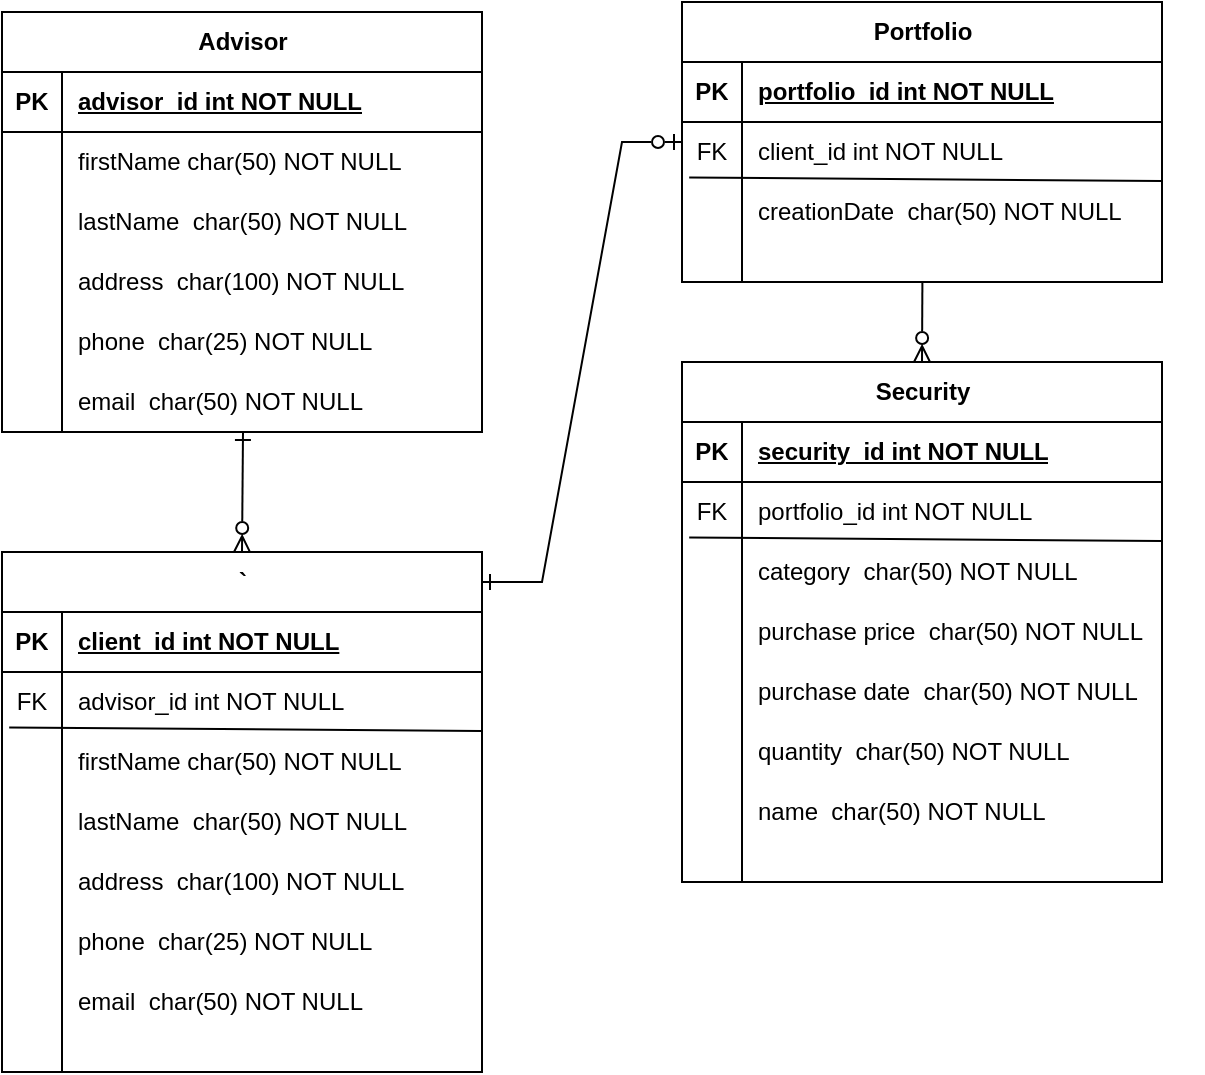 <mxfile version="24.8.3">
  <diagram id="R2lEEEUBdFMjLlhIrx00" name="Page-1">
    <mxGraphModel dx="1579" dy="676" grid="1" gridSize="10" guides="1" tooltips="1" connect="1" arrows="1" fold="1" page="1" pageScale="1" pageWidth="850" pageHeight="1100" math="0" shadow="0" extFonts="Permanent Marker^https://fonts.googleapis.com/css?family=Permanent+Marker">
      <root>
        <mxCell id="0" />
        <mxCell id="1" parent="0" />
        <mxCell id="RKmTKjaD6OfP44DkEPIL-113" value="&lt;span style=&quot;font-size: 12px; text-wrap: wrap;&quot;&gt;Portfolio&lt;/span&gt;" style="shape=table;startSize=30;container=1;collapsible=1;childLayout=tableLayout;fixedRows=1;rowLines=0;fontStyle=1;align=center;resizeLast=1;html=1;" parent="1" vertex="1">
          <mxGeometry x="60" y="300" width="240" height="140" as="geometry" />
        </mxCell>
        <mxCell id="RKmTKjaD6OfP44DkEPIL-114" value="" style="shape=tableRow;horizontal=0;startSize=0;swimlaneHead=0;swimlaneBody=0;fillColor=none;collapsible=0;dropTarget=0;points=[[0,0.5],[1,0.5]];portConstraint=eastwest;top=0;left=0;right=0;bottom=1;" parent="RKmTKjaD6OfP44DkEPIL-113" vertex="1">
          <mxGeometry y="30" width="240" height="30" as="geometry" />
        </mxCell>
        <mxCell id="RKmTKjaD6OfP44DkEPIL-115" value="PK" style="shape=partialRectangle;connectable=0;fillColor=none;top=0;left=0;bottom=0;right=0;fontStyle=1;overflow=hidden;whiteSpace=wrap;html=1;" parent="RKmTKjaD6OfP44DkEPIL-114" vertex="1">
          <mxGeometry width="30" height="30" as="geometry">
            <mxRectangle width="30" height="30" as="alternateBounds" />
          </mxGeometry>
        </mxCell>
        <mxCell id="RKmTKjaD6OfP44DkEPIL-116" value="portfolio_id int NOT NULL" style="shape=partialRectangle;connectable=0;fillColor=none;top=0;left=0;bottom=0;right=0;align=left;spacingLeft=6;fontStyle=5;overflow=hidden;whiteSpace=wrap;html=1;" parent="RKmTKjaD6OfP44DkEPIL-114" vertex="1">
          <mxGeometry x="30" width="210" height="30" as="geometry">
            <mxRectangle width="210" height="30" as="alternateBounds" />
          </mxGeometry>
        </mxCell>
        <mxCell id="RKmTKjaD6OfP44DkEPIL-117" value="" style="shape=tableRow;horizontal=0;startSize=0;swimlaneHead=0;swimlaneBody=0;fillColor=none;collapsible=0;dropTarget=0;points=[[0,0.5],[1,0.5]];portConstraint=eastwest;top=0;left=0;right=0;bottom=0;" parent="RKmTKjaD6OfP44DkEPIL-113" vertex="1">
          <mxGeometry y="60" width="240" height="30" as="geometry" />
        </mxCell>
        <mxCell id="RKmTKjaD6OfP44DkEPIL-118" value="FK" style="shape=partialRectangle;connectable=0;fillColor=none;top=0;left=0;bottom=0;right=0;editable=1;overflow=hidden;whiteSpace=wrap;html=1;" parent="RKmTKjaD6OfP44DkEPIL-117" vertex="1">
          <mxGeometry width="30" height="30" as="geometry">
            <mxRectangle width="30" height="30" as="alternateBounds" />
          </mxGeometry>
        </mxCell>
        <mxCell id="RKmTKjaD6OfP44DkEPIL-119" value="client_id int NOT NULL" style="shape=partialRectangle;connectable=0;fillColor=none;top=0;left=0;bottom=0;right=0;align=left;spacingLeft=6;overflow=hidden;whiteSpace=wrap;html=1;" parent="RKmTKjaD6OfP44DkEPIL-117" vertex="1">
          <mxGeometry x="30" width="210" height="30" as="geometry">
            <mxRectangle width="210" height="30" as="alternateBounds" />
          </mxGeometry>
        </mxCell>
        <mxCell id="RKmTKjaD6OfP44DkEPIL-120" value="" style="shape=tableRow;horizontal=0;startSize=0;swimlaneHead=0;swimlaneBody=0;fillColor=none;collapsible=0;dropTarget=0;points=[[0,0.5],[1,0.5]];portConstraint=eastwest;top=0;left=0;right=0;bottom=0;" parent="RKmTKjaD6OfP44DkEPIL-113" vertex="1">
          <mxGeometry y="90" width="240" height="30" as="geometry" />
        </mxCell>
        <mxCell id="RKmTKjaD6OfP44DkEPIL-121" value="" style="shape=partialRectangle;connectable=0;fillColor=none;top=0;left=0;bottom=0;right=0;editable=1;overflow=hidden;whiteSpace=wrap;html=1;" parent="RKmTKjaD6OfP44DkEPIL-120" vertex="1">
          <mxGeometry width="30" height="30" as="geometry">
            <mxRectangle width="30" height="30" as="alternateBounds" />
          </mxGeometry>
        </mxCell>
        <mxCell id="RKmTKjaD6OfP44DkEPIL-122" value="creationDate&amp;nbsp; char(50) NOT NULL" style="shape=partialRectangle;connectable=0;fillColor=none;top=0;left=0;bottom=0;right=0;align=left;spacingLeft=6;overflow=hidden;whiteSpace=wrap;html=1;" parent="RKmTKjaD6OfP44DkEPIL-120" vertex="1">
          <mxGeometry x="30" width="210" height="30" as="geometry">
            <mxRectangle width="210" height="30" as="alternateBounds" />
          </mxGeometry>
        </mxCell>
        <mxCell id="RKmTKjaD6OfP44DkEPIL-123" value="" style="shape=tableRow;horizontal=0;startSize=0;swimlaneHead=0;swimlaneBody=0;fillColor=none;collapsible=0;dropTarget=0;points=[[0,0.5],[1,0.5]];portConstraint=eastwest;top=0;left=0;right=0;bottom=0;" parent="RKmTKjaD6OfP44DkEPIL-113" vertex="1">
          <mxGeometry y="120" width="240" height="20" as="geometry" />
        </mxCell>
        <mxCell id="RKmTKjaD6OfP44DkEPIL-124" value="" style="shape=partialRectangle;connectable=0;fillColor=none;top=0;left=0;bottom=0;right=0;editable=1;overflow=hidden;whiteSpace=wrap;html=1;" parent="RKmTKjaD6OfP44DkEPIL-123" vertex="1">
          <mxGeometry width="30" height="20" as="geometry">
            <mxRectangle width="30" height="20" as="alternateBounds" />
          </mxGeometry>
        </mxCell>
        <mxCell id="RKmTKjaD6OfP44DkEPIL-125" value="" style="shape=partialRectangle;connectable=0;fillColor=none;top=0;left=0;bottom=0;right=0;align=left;spacingLeft=6;overflow=hidden;whiteSpace=wrap;html=1;" parent="RKmTKjaD6OfP44DkEPIL-123" vertex="1">
          <mxGeometry x="30" width="210" height="20" as="geometry">
            <mxRectangle width="210" height="20" as="alternateBounds" />
          </mxGeometry>
        </mxCell>
        <mxCell id="RKmTKjaD6OfP44DkEPIL-126" value="" style="endArrow=none;html=1;rounded=0;exitX=0.015;exitY=-0.074;exitDx=0;exitDy=0;exitPerimeter=0;entryX=0.999;entryY=-0.017;entryDx=0;entryDy=0;entryPerimeter=0;" parent="RKmTKjaD6OfP44DkEPIL-113" source="RKmTKjaD6OfP44DkEPIL-120" target="RKmTKjaD6OfP44DkEPIL-120" edge="1">
          <mxGeometry width="50" height="50" relative="1" as="geometry">
            <mxPoint x="120" y="80" as="sourcePoint" />
            <mxPoint x="170" y="30" as="targetPoint" />
          </mxGeometry>
        </mxCell>
        <mxCell id="RKmTKjaD6OfP44DkEPIL-127" value="`" style="shape=table;startSize=30;container=1;collapsible=1;childLayout=tableLayout;fixedRows=1;rowLines=0;fontStyle=1;align=center;resizeLast=1;html=1;" parent="1" vertex="1">
          <mxGeometry x="-280" y="575" width="240" height="260" as="geometry" />
        </mxCell>
        <mxCell id="RKmTKjaD6OfP44DkEPIL-128" value="" style="shape=tableRow;horizontal=0;startSize=0;swimlaneHead=0;swimlaneBody=0;fillColor=none;collapsible=0;dropTarget=0;points=[[0,0.5],[1,0.5]];portConstraint=eastwest;top=0;left=0;right=0;bottom=1;" parent="RKmTKjaD6OfP44DkEPIL-127" vertex="1">
          <mxGeometry y="30" width="240" height="30" as="geometry" />
        </mxCell>
        <mxCell id="RKmTKjaD6OfP44DkEPIL-129" value="PK" style="shape=partialRectangle;connectable=0;fillColor=none;top=0;left=0;bottom=0;right=0;fontStyle=1;overflow=hidden;whiteSpace=wrap;html=1;" parent="RKmTKjaD6OfP44DkEPIL-128" vertex="1">
          <mxGeometry width="30" height="30" as="geometry">
            <mxRectangle width="30" height="30" as="alternateBounds" />
          </mxGeometry>
        </mxCell>
        <mxCell id="RKmTKjaD6OfP44DkEPIL-130" value="client_id int NOT NULL" style="shape=partialRectangle;connectable=0;fillColor=none;top=0;left=0;bottom=0;right=0;align=left;spacingLeft=6;fontStyle=5;overflow=hidden;whiteSpace=wrap;html=1;" parent="RKmTKjaD6OfP44DkEPIL-128" vertex="1">
          <mxGeometry x="30" width="210" height="30" as="geometry">
            <mxRectangle width="210" height="30" as="alternateBounds" />
          </mxGeometry>
        </mxCell>
        <mxCell id="RKmTKjaD6OfP44DkEPIL-131" value="" style="shape=tableRow;horizontal=0;startSize=0;swimlaneHead=0;swimlaneBody=0;fillColor=none;collapsible=0;dropTarget=0;points=[[0,0.5],[1,0.5]];portConstraint=eastwest;top=0;left=0;right=0;bottom=0;" parent="RKmTKjaD6OfP44DkEPIL-127" vertex="1">
          <mxGeometry y="60" width="240" height="30" as="geometry" />
        </mxCell>
        <mxCell id="RKmTKjaD6OfP44DkEPIL-132" value="FK" style="shape=partialRectangle;connectable=0;fillColor=none;top=0;left=0;bottom=0;right=0;editable=1;overflow=hidden;whiteSpace=wrap;html=1;" parent="RKmTKjaD6OfP44DkEPIL-131" vertex="1">
          <mxGeometry width="30" height="30" as="geometry">
            <mxRectangle width="30" height="30" as="alternateBounds" />
          </mxGeometry>
        </mxCell>
        <mxCell id="RKmTKjaD6OfP44DkEPIL-133" value="advisor_id int NOT NULL" style="shape=partialRectangle;connectable=0;fillColor=none;top=0;left=0;bottom=0;right=0;align=left;spacingLeft=6;overflow=hidden;whiteSpace=wrap;html=1;" parent="RKmTKjaD6OfP44DkEPIL-131" vertex="1">
          <mxGeometry x="30" width="210" height="30" as="geometry">
            <mxRectangle width="210" height="30" as="alternateBounds" />
          </mxGeometry>
        </mxCell>
        <mxCell id="RKmTKjaD6OfP44DkEPIL-134" value="" style="shape=tableRow;horizontal=0;startSize=0;swimlaneHead=0;swimlaneBody=0;fillColor=none;collapsible=0;dropTarget=0;points=[[0,0.5],[1,0.5]];portConstraint=eastwest;top=0;left=0;right=0;bottom=0;" parent="RKmTKjaD6OfP44DkEPIL-127" vertex="1">
          <mxGeometry y="90" width="240" height="30" as="geometry" />
        </mxCell>
        <mxCell id="RKmTKjaD6OfP44DkEPIL-135" value="&lt;br/&gt;&lt;div&gt;&lt;br&gt;&lt;/div&gt;&lt;div&gt;&lt;br&gt;&lt;/div&gt;&lt;div&gt;&lt;br&gt;&lt;/div&gt;&lt;div&gt;&lt;br&gt;&lt;/div&gt;&lt;div&gt;ZD&lt;/div&gt;" style="shape=partialRectangle;connectable=0;fillColor=none;top=0;left=0;bottom=0;right=0;editable=1;overflow=hidden;whiteSpace=wrap;html=1;" parent="RKmTKjaD6OfP44DkEPIL-134" vertex="1">
          <mxGeometry width="30" height="30" as="geometry">
            <mxRectangle width="30" height="30" as="alternateBounds" />
          </mxGeometry>
        </mxCell>
        <mxCell id="RKmTKjaD6OfP44DkEPIL-136" value="firstName char(50) NOT NULL" style="shape=partialRectangle;connectable=0;fillColor=none;top=0;left=0;bottom=0;right=0;align=left;spacingLeft=6;overflow=hidden;whiteSpace=wrap;html=1;" parent="RKmTKjaD6OfP44DkEPIL-134" vertex="1">
          <mxGeometry x="30" width="210" height="30" as="geometry">
            <mxRectangle width="210" height="30" as="alternateBounds" />
          </mxGeometry>
        </mxCell>
        <mxCell id="_BkW3vWi5-qmZqReuiOw-33" value="" style="shape=tableRow;horizontal=0;startSize=0;swimlaneHead=0;swimlaneBody=0;fillColor=none;collapsible=0;dropTarget=0;points=[[0,0.5],[1,0.5]];portConstraint=eastwest;top=0;left=0;right=0;bottom=0;" parent="RKmTKjaD6OfP44DkEPIL-127" vertex="1">
          <mxGeometry y="120" width="240" height="30" as="geometry" />
        </mxCell>
        <mxCell id="_BkW3vWi5-qmZqReuiOw-34" value="&lt;br/&gt;&lt;div&gt;&lt;br&gt;&lt;/div&gt;&lt;div&gt;&lt;br&gt;&lt;/div&gt;&lt;div&gt;&lt;br&gt;&lt;/div&gt;&lt;div&gt;&lt;br&gt;&lt;/div&gt;&lt;div&gt;ZD&lt;/div&gt;" style="shape=partialRectangle;connectable=0;fillColor=none;top=0;left=0;bottom=0;right=0;editable=1;overflow=hidden;whiteSpace=wrap;html=1;" parent="_BkW3vWi5-qmZqReuiOw-33" vertex="1">
          <mxGeometry width="30" height="30" as="geometry">
            <mxRectangle width="30" height="30" as="alternateBounds" />
          </mxGeometry>
        </mxCell>
        <mxCell id="_BkW3vWi5-qmZqReuiOw-35" value="lastName&amp;nbsp; char(50) NOT NULL" style="shape=partialRectangle;connectable=0;fillColor=none;top=0;left=0;bottom=0;right=0;align=left;spacingLeft=6;overflow=hidden;whiteSpace=wrap;html=1;" parent="_BkW3vWi5-qmZqReuiOw-33" vertex="1">
          <mxGeometry x="30" width="210" height="30" as="geometry">
            <mxRectangle width="210" height="30" as="alternateBounds" />
          </mxGeometry>
        </mxCell>
        <mxCell id="_BkW3vWi5-qmZqReuiOw-51" value="" style="shape=tableRow;horizontal=0;startSize=0;swimlaneHead=0;swimlaneBody=0;fillColor=none;collapsible=0;dropTarget=0;points=[[0,0.5],[1,0.5]];portConstraint=eastwest;top=0;left=0;right=0;bottom=0;" parent="RKmTKjaD6OfP44DkEPIL-127" vertex="1">
          <mxGeometry y="150" width="240" height="30" as="geometry" />
        </mxCell>
        <mxCell id="_BkW3vWi5-qmZqReuiOw-52" value="&lt;br/&gt;&lt;div&gt;&lt;br&gt;&lt;/div&gt;&lt;div&gt;&lt;br&gt;&lt;/div&gt;&lt;div&gt;&lt;br&gt;&lt;/div&gt;&lt;div&gt;&lt;br&gt;&lt;/div&gt;&lt;div&gt;ZD&lt;/div&gt;" style="shape=partialRectangle;connectable=0;fillColor=none;top=0;left=0;bottom=0;right=0;editable=1;overflow=hidden;whiteSpace=wrap;html=1;" parent="_BkW3vWi5-qmZqReuiOw-51" vertex="1">
          <mxGeometry width="30" height="30" as="geometry">
            <mxRectangle width="30" height="30" as="alternateBounds" />
          </mxGeometry>
        </mxCell>
        <mxCell id="_BkW3vWi5-qmZqReuiOw-53" value="address&amp;nbsp; char(100) NOT NULL" style="shape=partialRectangle;connectable=0;fillColor=none;top=0;left=0;bottom=0;right=0;align=left;spacingLeft=6;overflow=hidden;whiteSpace=wrap;html=1;" parent="_BkW3vWi5-qmZqReuiOw-51" vertex="1">
          <mxGeometry x="30" width="210" height="30" as="geometry">
            <mxRectangle width="210" height="30" as="alternateBounds" />
          </mxGeometry>
        </mxCell>
        <mxCell id="c_MmbmOEAYo6Pk3fiZ4X-10" value="" style="shape=tableRow;horizontal=0;startSize=0;swimlaneHead=0;swimlaneBody=0;fillColor=none;collapsible=0;dropTarget=0;points=[[0,0.5],[1,0.5]];portConstraint=eastwest;top=0;left=0;right=0;bottom=0;" vertex="1" parent="RKmTKjaD6OfP44DkEPIL-127">
          <mxGeometry y="180" width="240" height="30" as="geometry" />
        </mxCell>
        <mxCell id="c_MmbmOEAYo6Pk3fiZ4X-11" value="&lt;br/&gt;&lt;div&gt;&lt;br&gt;&lt;/div&gt;&lt;div&gt;&lt;br&gt;&lt;/div&gt;&lt;div&gt;&lt;br&gt;&lt;/div&gt;&lt;div&gt;&lt;br&gt;&lt;/div&gt;&lt;div&gt;ZD&lt;/div&gt;" style="shape=partialRectangle;connectable=0;fillColor=none;top=0;left=0;bottom=0;right=0;editable=1;overflow=hidden;whiteSpace=wrap;html=1;" vertex="1" parent="c_MmbmOEAYo6Pk3fiZ4X-10">
          <mxGeometry width="30" height="30" as="geometry">
            <mxRectangle width="30" height="30" as="alternateBounds" />
          </mxGeometry>
        </mxCell>
        <mxCell id="c_MmbmOEAYo6Pk3fiZ4X-12" value="phone&amp;nbsp; char(25) NOT NULL" style="shape=partialRectangle;connectable=0;fillColor=none;top=0;left=0;bottom=0;right=0;align=left;spacingLeft=6;overflow=hidden;whiteSpace=wrap;html=1;" vertex="1" parent="c_MmbmOEAYo6Pk3fiZ4X-10">
          <mxGeometry x="30" width="210" height="30" as="geometry">
            <mxRectangle width="210" height="30" as="alternateBounds" />
          </mxGeometry>
        </mxCell>
        <mxCell id="c_MmbmOEAYo6Pk3fiZ4X-13" value="" style="shape=tableRow;horizontal=0;startSize=0;swimlaneHead=0;swimlaneBody=0;fillColor=none;collapsible=0;dropTarget=0;points=[[0,0.5],[1,0.5]];portConstraint=eastwest;top=0;left=0;right=0;bottom=0;" vertex="1" parent="RKmTKjaD6OfP44DkEPIL-127">
          <mxGeometry y="210" width="240" height="30" as="geometry" />
        </mxCell>
        <mxCell id="c_MmbmOEAYo6Pk3fiZ4X-14" value="&lt;br/&gt;&lt;div&gt;&lt;br&gt;&lt;/div&gt;&lt;div&gt;&lt;br&gt;&lt;/div&gt;&lt;div&gt;&lt;br&gt;&lt;/div&gt;&lt;div&gt;&lt;br&gt;&lt;/div&gt;&lt;div&gt;ZD&lt;/div&gt;" style="shape=partialRectangle;connectable=0;fillColor=none;top=0;left=0;bottom=0;right=0;editable=1;overflow=hidden;whiteSpace=wrap;html=1;" vertex="1" parent="c_MmbmOEAYo6Pk3fiZ4X-13">
          <mxGeometry width="30" height="30" as="geometry">
            <mxRectangle width="30" height="30" as="alternateBounds" />
          </mxGeometry>
        </mxCell>
        <mxCell id="c_MmbmOEAYo6Pk3fiZ4X-15" value="email&amp;nbsp; char(50) NOT NULL" style="shape=partialRectangle;connectable=0;fillColor=none;top=0;left=0;bottom=0;right=0;align=left;spacingLeft=6;overflow=hidden;whiteSpace=wrap;html=1;" vertex="1" parent="c_MmbmOEAYo6Pk3fiZ4X-13">
          <mxGeometry x="30" width="210" height="30" as="geometry">
            <mxRectangle width="210" height="30" as="alternateBounds" />
          </mxGeometry>
        </mxCell>
        <mxCell id="RKmTKjaD6OfP44DkEPIL-137" value="" style="shape=tableRow;horizontal=0;startSize=0;swimlaneHead=0;swimlaneBody=0;fillColor=none;collapsible=0;dropTarget=0;points=[[0,0.5],[1,0.5]];portConstraint=eastwest;top=0;left=0;right=0;bottom=0;" parent="RKmTKjaD6OfP44DkEPIL-127" vertex="1">
          <mxGeometry y="240" width="240" height="20" as="geometry" />
        </mxCell>
        <mxCell id="RKmTKjaD6OfP44DkEPIL-138" value="" style="shape=partialRectangle;connectable=0;fillColor=none;top=0;left=0;bottom=0;right=0;editable=1;overflow=hidden;whiteSpace=wrap;html=1;" parent="RKmTKjaD6OfP44DkEPIL-137" vertex="1">
          <mxGeometry width="30" height="20" as="geometry">
            <mxRectangle width="30" height="20" as="alternateBounds" />
          </mxGeometry>
        </mxCell>
        <mxCell id="RKmTKjaD6OfP44DkEPIL-139" value="" style="shape=partialRectangle;connectable=0;fillColor=none;top=0;left=0;bottom=0;right=0;align=left;spacingLeft=6;overflow=hidden;whiteSpace=wrap;html=1;" parent="RKmTKjaD6OfP44DkEPIL-137" vertex="1">
          <mxGeometry x="30" width="210" height="20" as="geometry">
            <mxRectangle width="210" height="20" as="alternateBounds" />
          </mxGeometry>
        </mxCell>
        <mxCell id="RKmTKjaD6OfP44DkEPIL-140" value="" style="endArrow=none;html=1;rounded=0;exitX=0.015;exitY=-0.074;exitDx=0;exitDy=0;exitPerimeter=0;entryX=0.999;entryY=-0.017;entryDx=0;entryDy=0;entryPerimeter=0;" parent="RKmTKjaD6OfP44DkEPIL-127" source="RKmTKjaD6OfP44DkEPIL-134" target="RKmTKjaD6OfP44DkEPIL-134" edge="1">
          <mxGeometry width="50" height="50" relative="1" as="geometry">
            <mxPoint x="120" y="80" as="sourcePoint" />
            <mxPoint x="170" y="30" as="targetPoint" />
          </mxGeometry>
        </mxCell>
        <mxCell id="RKmTKjaD6OfP44DkEPIL-196" value="" style="shape=tableRow;horizontal=0;startSize=0;swimlaneHead=0;swimlaneBody=0;fillColor=none;collapsible=0;dropTarget=0;points=[[0,0.5],[1,0.5]];portConstraint=eastwest;top=0;left=0;right=0;bottom=0;" parent="1" vertex="1">
          <mxGeometry x="-280" y="460" width="240" height="55" as="geometry" />
        </mxCell>
        <mxCell id="RKmTKjaD6OfP44DkEPIL-197" value="" style="shape=partialRectangle;connectable=0;fillColor=none;top=0;left=0;bottom=0;right=0;editable=1;overflow=hidden;whiteSpace=wrap;html=1;" parent="RKmTKjaD6OfP44DkEPIL-196" vertex="1">
          <mxGeometry x="380" y="200" width="30" height="55" as="geometry">
            <mxRectangle width="30" height="55" as="alternateBounds" />
          </mxGeometry>
        </mxCell>
        <mxCell id="RKmTKjaD6OfP44DkEPIL-201" value="" style="shape=table;startSize=0;container=1;collapsible=1;childLayout=tableLayout;fixedRows=1;rowLines=0;fontStyle=0;align=center;resizeLast=1;strokeColor=none;fillColor=none;collapsible=0;whiteSpace=wrap;html=1;" parent="1" vertex="1">
          <mxGeometry x="140" y="620" width="180" height="30" as="geometry" />
        </mxCell>
        <mxCell id="RKmTKjaD6OfP44DkEPIL-202" value="" style="shape=tableRow;horizontal=0;startSize=0;swimlaneHead=0;swimlaneBody=0;fillColor=none;collapsible=0;dropTarget=0;points=[[0,0.5],[1,0.5]];portConstraint=eastwest;top=0;left=0;right=0;bottom=0;" parent="RKmTKjaD6OfP44DkEPIL-201" vertex="1">
          <mxGeometry width="180" height="30" as="geometry" />
        </mxCell>
        <mxCell id="RKmTKjaD6OfP44DkEPIL-203" value="" style="shape=partialRectangle;connectable=0;fillColor=none;top=0;left=0;bottom=0;right=0;editable=1;overflow=hidden;" parent="RKmTKjaD6OfP44DkEPIL-202" vertex="1">
          <mxGeometry width="30" height="30" as="geometry">
            <mxRectangle width="30" height="30" as="alternateBounds" />
          </mxGeometry>
        </mxCell>
        <mxCell id="RKmTKjaD6OfP44DkEPIL-204" value="" style="shape=partialRectangle;connectable=0;fillColor=none;top=0;left=0;bottom=0;right=0;align=left;spacingLeft=6;overflow=hidden;" parent="RKmTKjaD6OfP44DkEPIL-202" vertex="1">
          <mxGeometry x="30" width="150" height="30" as="geometry">
            <mxRectangle width="150" height="30" as="alternateBounds" />
          </mxGeometry>
        </mxCell>
        <mxCell id="_BkW3vWi5-qmZqReuiOw-4" value="&lt;span style=&quot;text-wrap: wrap;&quot;&gt;Security&lt;/span&gt;" style="shape=table;startSize=30;container=1;collapsible=1;childLayout=tableLayout;fixedRows=1;rowLines=0;fontStyle=1;align=center;resizeLast=1;html=1;" parent="1" vertex="1">
          <mxGeometry x="60" y="480" width="240" height="260" as="geometry" />
        </mxCell>
        <mxCell id="_BkW3vWi5-qmZqReuiOw-5" value="" style="shape=tableRow;horizontal=0;startSize=0;swimlaneHead=0;swimlaneBody=0;fillColor=none;collapsible=0;dropTarget=0;points=[[0,0.5],[1,0.5]];portConstraint=eastwest;top=0;left=0;right=0;bottom=1;" parent="_BkW3vWi5-qmZqReuiOw-4" vertex="1">
          <mxGeometry y="30" width="240" height="30" as="geometry" />
        </mxCell>
        <mxCell id="_BkW3vWi5-qmZqReuiOw-6" value="PK" style="shape=partialRectangle;connectable=0;fillColor=none;top=0;left=0;bottom=0;right=0;fontStyle=1;overflow=hidden;whiteSpace=wrap;html=1;" parent="_BkW3vWi5-qmZqReuiOw-5" vertex="1">
          <mxGeometry width="30" height="30" as="geometry">
            <mxRectangle width="30" height="30" as="alternateBounds" />
          </mxGeometry>
        </mxCell>
        <mxCell id="_BkW3vWi5-qmZqReuiOw-7" value="security_id int NOT NULL" style="shape=partialRectangle;connectable=0;fillColor=none;top=0;left=0;bottom=0;right=0;align=left;spacingLeft=6;fontStyle=5;overflow=hidden;whiteSpace=wrap;html=1;" parent="_BkW3vWi5-qmZqReuiOw-5" vertex="1">
          <mxGeometry x="30" width="210" height="30" as="geometry">
            <mxRectangle width="210" height="30" as="alternateBounds" />
          </mxGeometry>
        </mxCell>
        <mxCell id="_BkW3vWi5-qmZqReuiOw-8" value="" style="shape=tableRow;horizontal=0;startSize=0;swimlaneHead=0;swimlaneBody=0;fillColor=none;collapsible=0;dropTarget=0;points=[[0,0.5],[1,0.5]];portConstraint=eastwest;top=0;left=0;right=0;bottom=0;" parent="_BkW3vWi5-qmZqReuiOw-4" vertex="1">
          <mxGeometry y="60" width="240" height="30" as="geometry" />
        </mxCell>
        <mxCell id="_BkW3vWi5-qmZqReuiOw-9" value="FK" style="shape=partialRectangle;connectable=0;fillColor=none;top=0;left=0;bottom=0;right=0;editable=1;overflow=hidden;whiteSpace=wrap;html=1;" parent="_BkW3vWi5-qmZqReuiOw-8" vertex="1">
          <mxGeometry width="30" height="30" as="geometry">
            <mxRectangle width="30" height="30" as="alternateBounds" />
          </mxGeometry>
        </mxCell>
        <mxCell id="_BkW3vWi5-qmZqReuiOw-10" value="portfolio_id int NOT NULL" style="shape=partialRectangle;connectable=0;fillColor=none;top=0;left=0;bottom=0;right=0;align=left;spacingLeft=6;overflow=hidden;whiteSpace=wrap;html=1;" parent="_BkW3vWi5-qmZqReuiOw-8" vertex="1">
          <mxGeometry x="30" width="210" height="30" as="geometry">
            <mxRectangle width="210" height="30" as="alternateBounds" />
          </mxGeometry>
        </mxCell>
        <mxCell id="_BkW3vWi5-qmZqReuiOw-11" value="" style="shape=tableRow;horizontal=0;startSize=0;swimlaneHead=0;swimlaneBody=0;fillColor=none;collapsible=0;dropTarget=0;points=[[0,0.5],[1,0.5]];portConstraint=eastwest;top=0;left=0;right=0;bottom=0;" parent="_BkW3vWi5-qmZqReuiOw-4" vertex="1">
          <mxGeometry y="90" width="240" height="30" as="geometry" />
        </mxCell>
        <mxCell id="_BkW3vWi5-qmZqReuiOw-12" value="&lt;br/&gt;&lt;div&gt;&lt;br&gt;&lt;/div&gt;&lt;div&gt;&lt;br&gt;&lt;/div&gt;&lt;div&gt;&lt;br&gt;&lt;/div&gt;&lt;div&gt;&lt;br&gt;&lt;/div&gt;&lt;div&gt;ZD&lt;/div&gt;" style="shape=partialRectangle;connectable=0;fillColor=none;top=0;left=0;bottom=0;right=0;editable=1;overflow=hidden;whiteSpace=wrap;html=1;" parent="_BkW3vWi5-qmZqReuiOw-11" vertex="1">
          <mxGeometry width="30" height="30" as="geometry">
            <mxRectangle width="30" height="30" as="alternateBounds" />
          </mxGeometry>
        </mxCell>
        <mxCell id="_BkW3vWi5-qmZqReuiOw-13" value="category&amp;nbsp; char(50) NOT NULL" style="shape=partialRectangle;connectable=0;fillColor=none;top=0;left=0;bottom=0;right=0;align=left;spacingLeft=6;overflow=hidden;whiteSpace=wrap;html=1;" parent="_BkW3vWi5-qmZqReuiOw-11" vertex="1">
          <mxGeometry x="30" width="210" height="30" as="geometry">
            <mxRectangle width="210" height="30" as="alternateBounds" />
          </mxGeometry>
        </mxCell>
        <mxCell id="_BkW3vWi5-qmZqReuiOw-24" value="" style="shape=tableRow;horizontal=0;startSize=0;swimlaneHead=0;swimlaneBody=0;fillColor=none;collapsible=0;dropTarget=0;points=[[0,0.5],[1,0.5]];portConstraint=eastwest;top=0;left=0;right=0;bottom=0;" parent="_BkW3vWi5-qmZqReuiOw-4" vertex="1">
          <mxGeometry y="120" width="240" height="30" as="geometry" />
        </mxCell>
        <mxCell id="_BkW3vWi5-qmZqReuiOw-25" value="&lt;br/&gt;&lt;div&gt;&lt;br&gt;&lt;/div&gt;&lt;div&gt;&lt;br&gt;&lt;/div&gt;&lt;div&gt;&lt;br&gt;&lt;/div&gt;&lt;div&gt;&lt;br&gt;&lt;/div&gt;&lt;div&gt;ZD&lt;/div&gt;" style="shape=partialRectangle;connectable=0;fillColor=none;top=0;left=0;bottom=0;right=0;editable=1;overflow=hidden;whiteSpace=wrap;html=1;" parent="_BkW3vWi5-qmZqReuiOw-24" vertex="1">
          <mxGeometry width="30" height="30" as="geometry">
            <mxRectangle width="30" height="30" as="alternateBounds" />
          </mxGeometry>
        </mxCell>
        <mxCell id="_BkW3vWi5-qmZqReuiOw-26" value="purchase price&amp;nbsp; char(50) NOT NULL" style="shape=partialRectangle;connectable=0;fillColor=none;top=0;left=0;bottom=0;right=0;align=left;spacingLeft=6;overflow=hidden;whiteSpace=wrap;html=1;" parent="_BkW3vWi5-qmZqReuiOw-24" vertex="1">
          <mxGeometry x="30" width="210" height="30" as="geometry">
            <mxRectangle width="210" height="30" as="alternateBounds" />
          </mxGeometry>
        </mxCell>
        <mxCell id="_BkW3vWi5-qmZqReuiOw-27" value="" style="shape=tableRow;horizontal=0;startSize=0;swimlaneHead=0;swimlaneBody=0;fillColor=none;collapsible=0;dropTarget=0;points=[[0,0.5],[1,0.5]];portConstraint=eastwest;top=0;left=0;right=0;bottom=0;" parent="_BkW3vWi5-qmZqReuiOw-4" vertex="1">
          <mxGeometry y="150" width="240" height="30" as="geometry" />
        </mxCell>
        <mxCell id="_BkW3vWi5-qmZqReuiOw-28" value="&lt;br/&gt;&lt;div&gt;&lt;br&gt;&lt;/div&gt;&lt;div&gt;&lt;br&gt;&lt;/div&gt;&lt;div&gt;&lt;br&gt;&lt;/div&gt;&lt;div&gt;&lt;br&gt;&lt;/div&gt;&lt;div&gt;ZD&lt;/div&gt;" style="shape=partialRectangle;connectable=0;fillColor=none;top=0;left=0;bottom=0;right=0;editable=1;overflow=hidden;whiteSpace=wrap;html=1;" parent="_BkW3vWi5-qmZqReuiOw-27" vertex="1">
          <mxGeometry width="30" height="30" as="geometry">
            <mxRectangle width="30" height="30" as="alternateBounds" />
          </mxGeometry>
        </mxCell>
        <mxCell id="_BkW3vWi5-qmZqReuiOw-29" value="purchase date&amp;nbsp; char(50) NOT NULL" style="shape=partialRectangle;connectable=0;fillColor=none;top=0;left=0;bottom=0;right=0;align=left;spacingLeft=6;overflow=hidden;whiteSpace=wrap;html=1;" parent="_BkW3vWi5-qmZqReuiOw-27" vertex="1">
          <mxGeometry x="30" width="210" height="30" as="geometry">
            <mxRectangle width="210" height="30" as="alternateBounds" />
          </mxGeometry>
        </mxCell>
        <mxCell id="_BkW3vWi5-qmZqReuiOw-30" value="" style="shape=tableRow;horizontal=0;startSize=0;swimlaneHead=0;swimlaneBody=0;fillColor=none;collapsible=0;dropTarget=0;points=[[0,0.5],[1,0.5]];portConstraint=eastwest;top=0;left=0;right=0;bottom=0;" parent="_BkW3vWi5-qmZqReuiOw-4" vertex="1">
          <mxGeometry y="180" width="240" height="30" as="geometry" />
        </mxCell>
        <mxCell id="_BkW3vWi5-qmZqReuiOw-31" value="&lt;br/&gt;&lt;div&gt;&lt;br&gt;&lt;/div&gt;&lt;div&gt;&lt;br&gt;&lt;/div&gt;&lt;div&gt;&lt;br&gt;&lt;/div&gt;&lt;div&gt;&lt;br&gt;&lt;/div&gt;&lt;div&gt;ZD&lt;/div&gt;" style="shape=partialRectangle;connectable=0;fillColor=none;top=0;left=0;bottom=0;right=0;editable=1;overflow=hidden;whiteSpace=wrap;html=1;" parent="_BkW3vWi5-qmZqReuiOw-30" vertex="1">
          <mxGeometry width="30" height="30" as="geometry">
            <mxRectangle width="30" height="30" as="alternateBounds" />
          </mxGeometry>
        </mxCell>
        <mxCell id="_BkW3vWi5-qmZqReuiOw-32" value="quantity&amp;nbsp; char(50) NOT NULL" style="shape=partialRectangle;connectable=0;fillColor=none;top=0;left=0;bottom=0;right=0;align=left;spacingLeft=6;overflow=hidden;whiteSpace=wrap;html=1;" parent="_BkW3vWi5-qmZqReuiOw-30" vertex="1">
          <mxGeometry x="30" width="210" height="30" as="geometry">
            <mxRectangle width="210" height="30" as="alternateBounds" />
          </mxGeometry>
        </mxCell>
        <mxCell id="_BkW3vWi5-qmZqReuiOw-81" value="" style="shape=tableRow;horizontal=0;startSize=0;swimlaneHead=0;swimlaneBody=0;fillColor=none;collapsible=0;dropTarget=0;points=[[0,0.5],[1,0.5]];portConstraint=eastwest;top=0;left=0;right=0;bottom=0;" parent="_BkW3vWi5-qmZqReuiOw-4" vertex="1">
          <mxGeometry y="210" width="240" height="30" as="geometry" />
        </mxCell>
        <mxCell id="_BkW3vWi5-qmZqReuiOw-82" value="&lt;br/&gt;&lt;div&gt;&lt;br&gt;&lt;/div&gt;&lt;div&gt;&lt;br&gt;&lt;/div&gt;&lt;div&gt;&lt;br&gt;&lt;/div&gt;&lt;div&gt;&lt;br&gt;&lt;/div&gt;&lt;div&gt;ZD&lt;/div&gt;" style="shape=partialRectangle;connectable=0;fillColor=none;top=0;left=0;bottom=0;right=0;editable=1;overflow=hidden;whiteSpace=wrap;html=1;" parent="_BkW3vWi5-qmZqReuiOw-81" vertex="1">
          <mxGeometry width="30" height="30" as="geometry">
            <mxRectangle width="30" height="30" as="alternateBounds" />
          </mxGeometry>
        </mxCell>
        <mxCell id="_BkW3vWi5-qmZqReuiOw-83" value="name&amp;nbsp; char(50) NOT NULL" style="shape=partialRectangle;connectable=0;fillColor=none;top=0;left=0;bottom=0;right=0;align=left;spacingLeft=6;overflow=hidden;whiteSpace=wrap;html=1;" parent="_BkW3vWi5-qmZqReuiOw-81" vertex="1">
          <mxGeometry x="30" width="210" height="30" as="geometry">
            <mxRectangle width="210" height="30" as="alternateBounds" />
          </mxGeometry>
        </mxCell>
        <mxCell id="_BkW3vWi5-qmZqReuiOw-14" value="" style="shape=tableRow;horizontal=0;startSize=0;swimlaneHead=0;swimlaneBody=0;fillColor=none;collapsible=0;dropTarget=0;points=[[0,0.5],[1,0.5]];portConstraint=eastwest;top=0;left=0;right=0;bottom=0;" parent="_BkW3vWi5-qmZqReuiOw-4" vertex="1">
          <mxGeometry y="240" width="240" height="20" as="geometry" />
        </mxCell>
        <mxCell id="_BkW3vWi5-qmZqReuiOw-15" value="" style="shape=partialRectangle;connectable=0;fillColor=none;top=0;left=0;bottom=0;right=0;editable=1;overflow=hidden;whiteSpace=wrap;html=1;" parent="_BkW3vWi5-qmZqReuiOw-14" vertex="1">
          <mxGeometry width="30" height="20" as="geometry">
            <mxRectangle width="30" height="20" as="alternateBounds" />
          </mxGeometry>
        </mxCell>
        <mxCell id="_BkW3vWi5-qmZqReuiOw-16" value="" style="shape=partialRectangle;connectable=0;fillColor=none;top=0;left=0;bottom=0;right=0;align=left;spacingLeft=6;overflow=hidden;whiteSpace=wrap;html=1;" parent="_BkW3vWi5-qmZqReuiOw-14" vertex="1">
          <mxGeometry x="30" width="210" height="20" as="geometry">
            <mxRectangle width="210" height="20" as="alternateBounds" />
          </mxGeometry>
        </mxCell>
        <mxCell id="_BkW3vWi5-qmZqReuiOw-17" value="" style="endArrow=none;html=1;rounded=0;exitX=0.015;exitY=-0.074;exitDx=0;exitDy=0;exitPerimeter=0;entryX=0.999;entryY=-0.017;entryDx=0;entryDy=0;entryPerimeter=0;" parent="_BkW3vWi5-qmZqReuiOw-4" source="_BkW3vWi5-qmZqReuiOw-11" target="_BkW3vWi5-qmZqReuiOw-11" edge="1">
          <mxGeometry width="50" height="50" relative="1" as="geometry">
            <mxPoint x="120" y="80" as="sourcePoint" />
            <mxPoint x="170" y="30" as="targetPoint" />
          </mxGeometry>
        </mxCell>
        <mxCell id="_BkW3vWi5-qmZqReuiOw-68" value="&lt;span style=&quot;text-wrap: wrap;&quot;&gt;Advisor&lt;/span&gt;" style="shape=table;startSize=30;container=1;collapsible=1;childLayout=tableLayout;fixedRows=1;rowLines=0;fontStyle=1;align=center;resizeLast=1;html=1;" parent="1" vertex="1">
          <mxGeometry x="-280" y="305" width="240" height="210" as="geometry" />
        </mxCell>
        <mxCell id="_BkW3vWi5-qmZqReuiOw-69" value="" style="shape=tableRow;horizontal=0;startSize=0;swimlaneHead=0;swimlaneBody=0;fillColor=none;collapsible=0;dropTarget=0;points=[[0,0.5],[1,0.5]];portConstraint=eastwest;top=0;left=0;right=0;bottom=1;" parent="_BkW3vWi5-qmZqReuiOw-68" vertex="1">
          <mxGeometry y="30" width="240" height="30" as="geometry" />
        </mxCell>
        <mxCell id="_BkW3vWi5-qmZqReuiOw-70" value="PK" style="shape=partialRectangle;connectable=0;fillColor=none;top=0;left=0;bottom=0;right=0;fontStyle=1;overflow=hidden;whiteSpace=wrap;html=1;" parent="_BkW3vWi5-qmZqReuiOw-69" vertex="1">
          <mxGeometry width="30" height="30" as="geometry">
            <mxRectangle width="30" height="30" as="alternateBounds" />
          </mxGeometry>
        </mxCell>
        <mxCell id="_BkW3vWi5-qmZqReuiOw-71" value="advisor_id int NOT NULL" style="shape=partialRectangle;connectable=0;fillColor=none;top=0;left=0;bottom=0;right=0;align=left;spacingLeft=6;fontStyle=5;overflow=hidden;whiteSpace=wrap;html=1;" parent="_BkW3vWi5-qmZqReuiOw-69" vertex="1">
          <mxGeometry x="30" width="210" height="30" as="geometry">
            <mxRectangle width="210" height="30" as="alternateBounds" />
          </mxGeometry>
        </mxCell>
        <mxCell id="_BkW3vWi5-qmZqReuiOw-72" value="" style="shape=tableRow;horizontal=0;startSize=0;swimlaneHead=0;swimlaneBody=0;fillColor=none;collapsible=0;dropTarget=0;points=[[0,0.5],[1,0.5]];portConstraint=eastwest;top=0;left=0;right=0;bottom=0;" parent="_BkW3vWi5-qmZqReuiOw-68" vertex="1">
          <mxGeometry y="60" width="240" height="30" as="geometry" />
        </mxCell>
        <mxCell id="_BkW3vWi5-qmZqReuiOw-73" value="" style="shape=partialRectangle;connectable=0;fillColor=none;top=0;left=0;bottom=0;right=0;editable=1;overflow=hidden;whiteSpace=wrap;html=1;" parent="_BkW3vWi5-qmZqReuiOw-72" vertex="1">
          <mxGeometry width="30" height="30" as="geometry">
            <mxRectangle width="30" height="30" as="alternateBounds" />
          </mxGeometry>
        </mxCell>
        <mxCell id="_BkW3vWi5-qmZqReuiOw-74" value="firstName char(50) NOT NULL" style="shape=partialRectangle;connectable=0;fillColor=none;top=0;left=0;bottom=0;right=0;align=left;spacingLeft=6;overflow=hidden;whiteSpace=wrap;html=1;" parent="_BkW3vWi5-qmZqReuiOw-72" vertex="1">
          <mxGeometry x="30" width="210" height="30" as="geometry">
            <mxRectangle width="210" height="30" as="alternateBounds" />
          </mxGeometry>
        </mxCell>
        <mxCell id="c_MmbmOEAYo6Pk3fiZ4X-1" value="" style="shape=tableRow;horizontal=0;startSize=0;swimlaneHead=0;swimlaneBody=0;fillColor=none;collapsible=0;dropTarget=0;points=[[0,0.5],[1,0.5]];portConstraint=eastwest;top=0;left=0;right=0;bottom=0;" vertex="1" parent="_BkW3vWi5-qmZqReuiOw-68">
          <mxGeometry y="90" width="240" height="30" as="geometry" />
        </mxCell>
        <mxCell id="c_MmbmOEAYo6Pk3fiZ4X-2" value="" style="shape=partialRectangle;connectable=0;fillColor=none;top=0;left=0;bottom=0;right=0;editable=1;overflow=hidden;whiteSpace=wrap;html=1;" vertex="1" parent="c_MmbmOEAYo6Pk3fiZ4X-1">
          <mxGeometry width="30" height="30" as="geometry">
            <mxRectangle width="30" height="30" as="alternateBounds" />
          </mxGeometry>
        </mxCell>
        <mxCell id="c_MmbmOEAYo6Pk3fiZ4X-3" value="lastName&amp;nbsp; char(50) NOT NULL" style="shape=partialRectangle;connectable=0;fillColor=none;top=0;left=0;bottom=0;right=0;align=left;spacingLeft=6;overflow=hidden;whiteSpace=wrap;html=1;" vertex="1" parent="c_MmbmOEAYo6Pk3fiZ4X-1">
          <mxGeometry x="30" width="210" height="30" as="geometry">
            <mxRectangle width="210" height="30" as="alternateBounds" />
          </mxGeometry>
        </mxCell>
        <mxCell id="c_MmbmOEAYo6Pk3fiZ4X-4" value="" style="shape=tableRow;horizontal=0;startSize=0;swimlaneHead=0;swimlaneBody=0;fillColor=none;collapsible=0;dropTarget=0;points=[[0,0.5],[1,0.5]];portConstraint=eastwest;top=0;left=0;right=0;bottom=0;" vertex="1" parent="_BkW3vWi5-qmZqReuiOw-68">
          <mxGeometry y="120" width="240" height="30" as="geometry" />
        </mxCell>
        <mxCell id="c_MmbmOEAYo6Pk3fiZ4X-5" value="" style="shape=partialRectangle;connectable=0;fillColor=none;top=0;left=0;bottom=0;right=0;editable=1;overflow=hidden;whiteSpace=wrap;html=1;" vertex="1" parent="c_MmbmOEAYo6Pk3fiZ4X-4">
          <mxGeometry width="30" height="30" as="geometry">
            <mxRectangle width="30" height="30" as="alternateBounds" />
          </mxGeometry>
        </mxCell>
        <mxCell id="c_MmbmOEAYo6Pk3fiZ4X-6" value="address&amp;nbsp; char(100) NOT NULL" style="shape=partialRectangle;connectable=0;fillColor=none;top=0;left=0;bottom=0;right=0;align=left;spacingLeft=6;overflow=hidden;whiteSpace=wrap;html=1;" vertex="1" parent="c_MmbmOEAYo6Pk3fiZ4X-4">
          <mxGeometry x="30" width="210" height="30" as="geometry">
            <mxRectangle width="210" height="30" as="alternateBounds" />
          </mxGeometry>
        </mxCell>
        <mxCell id="_BkW3vWi5-qmZqReuiOw-75" value="" style="shape=tableRow;horizontal=0;startSize=0;swimlaneHead=0;swimlaneBody=0;fillColor=none;collapsible=0;dropTarget=0;points=[[0,0.5],[1,0.5]];portConstraint=eastwest;top=0;left=0;right=0;bottom=0;" parent="_BkW3vWi5-qmZqReuiOw-68" vertex="1">
          <mxGeometry y="150" width="240" height="30" as="geometry" />
        </mxCell>
        <mxCell id="_BkW3vWi5-qmZqReuiOw-76" value="" style="shape=partialRectangle;connectable=0;fillColor=none;top=0;left=0;bottom=0;right=0;editable=1;overflow=hidden;whiteSpace=wrap;html=1;" parent="_BkW3vWi5-qmZqReuiOw-75" vertex="1">
          <mxGeometry width="30" height="30" as="geometry">
            <mxRectangle width="30" height="30" as="alternateBounds" />
          </mxGeometry>
        </mxCell>
        <mxCell id="_BkW3vWi5-qmZqReuiOw-77" value="phone&amp;nbsp; char(25) NOT NULL" style="shape=partialRectangle;connectable=0;fillColor=none;top=0;left=0;bottom=0;right=0;align=left;spacingLeft=6;overflow=hidden;whiteSpace=wrap;html=1;" parent="_BkW3vWi5-qmZqReuiOw-75" vertex="1">
          <mxGeometry x="30" width="210" height="30" as="geometry">
            <mxRectangle width="210" height="30" as="alternateBounds" />
          </mxGeometry>
        </mxCell>
        <mxCell id="c_MmbmOEAYo6Pk3fiZ4X-7" value="" style="shape=tableRow;horizontal=0;startSize=0;swimlaneHead=0;swimlaneBody=0;fillColor=none;collapsible=0;dropTarget=0;points=[[0,0.5],[1,0.5]];portConstraint=eastwest;top=0;left=0;right=0;bottom=0;" vertex="1" parent="_BkW3vWi5-qmZqReuiOw-68">
          <mxGeometry y="180" width="240" height="30" as="geometry" />
        </mxCell>
        <mxCell id="c_MmbmOEAYo6Pk3fiZ4X-8" value="" style="shape=partialRectangle;connectable=0;fillColor=none;top=0;left=0;bottom=0;right=0;editable=1;overflow=hidden;whiteSpace=wrap;html=1;" vertex="1" parent="c_MmbmOEAYo6Pk3fiZ4X-7">
          <mxGeometry width="30" height="30" as="geometry">
            <mxRectangle width="30" height="30" as="alternateBounds" />
          </mxGeometry>
        </mxCell>
        <mxCell id="c_MmbmOEAYo6Pk3fiZ4X-9" value="email&amp;nbsp; char(50) NOT NULL" style="shape=partialRectangle;connectable=0;fillColor=none;top=0;left=0;bottom=0;right=0;align=left;spacingLeft=6;overflow=hidden;whiteSpace=wrap;html=1;" vertex="1" parent="c_MmbmOEAYo6Pk3fiZ4X-7">
          <mxGeometry x="30" width="210" height="30" as="geometry">
            <mxRectangle width="210" height="30" as="alternateBounds" />
          </mxGeometry>
        </mxCell>
        <mxCell id="_BkW3vWi5-qmZqReuiOw-93" value="" style="fontSize=12;html=1;endArrow=ERone;startArrow=ERzeroToMany;rounded=0;exitX=0.5;exitY=0;exitDx=0;exitDy=0;startFill=0;endFill=0;entryX=0.503;entryY=1.006;entryDx=0;entryDy=0;entryPerimeter=0;" parent="1" source="RKmTKjaD6OfP44DkEPIL-127" edge="1">
          <mxGeometry width="100" height="100" relative="1" as="geometry">
            <mxPoint x="-160.5" y="565" as="sourcePoint" />
            <mxPoint x="-159.5" y="515" as="targetPoint" />
          </mxGeometry>
        </mxCell>
        <mxCell id="_BkW3vWi5-qmZqReuiOw-94" value="" style="fontSize=12;html=1;endArrow=none;startArrow=ERzeroToMany;rounded=0;startFill=0;endFill=0;entryX=0.503;entryY=1.006;entryDx=0;entryDy=0;entryPerimeter=0;exitX=0.5;exitY=0;exitDx=0;exitDy=0;" parent="1" source="_BkW3vWi5-qmZqReuiOw-4" edge="1">
          <mxGeometry width="100" height="100" relative="1" as="geometry">
            <mxPoint x="180" y="480" as="sourcePoint" />
            <mxPoint x="180.2" y="440" as="targetPoint" />
          </mxGeometry>
        </mxCell>
        <mxCell id="_BkW3vWi5-qmZqReuiOw-95" value="" style="edgeStyle=entityRelationEdgeStyle;fontSize=12;html=1;endArrow=ERzeroToOne;endFill=0;rounded=0;startArrow=ERone;startFill=0;" parent="1" edge="1">
          <mxGeometry width="100" height="100" relative="1" as="geometry">
            <mxPoint x="-40" y="590" as="sourcePoint" />
            <mxPoint x="60" y="370" as="targetPoint" />
          </mxGeometry>
        </mxCell>
      </root>
    </mxGraphModel>
  </diagram>
</mxfile>
